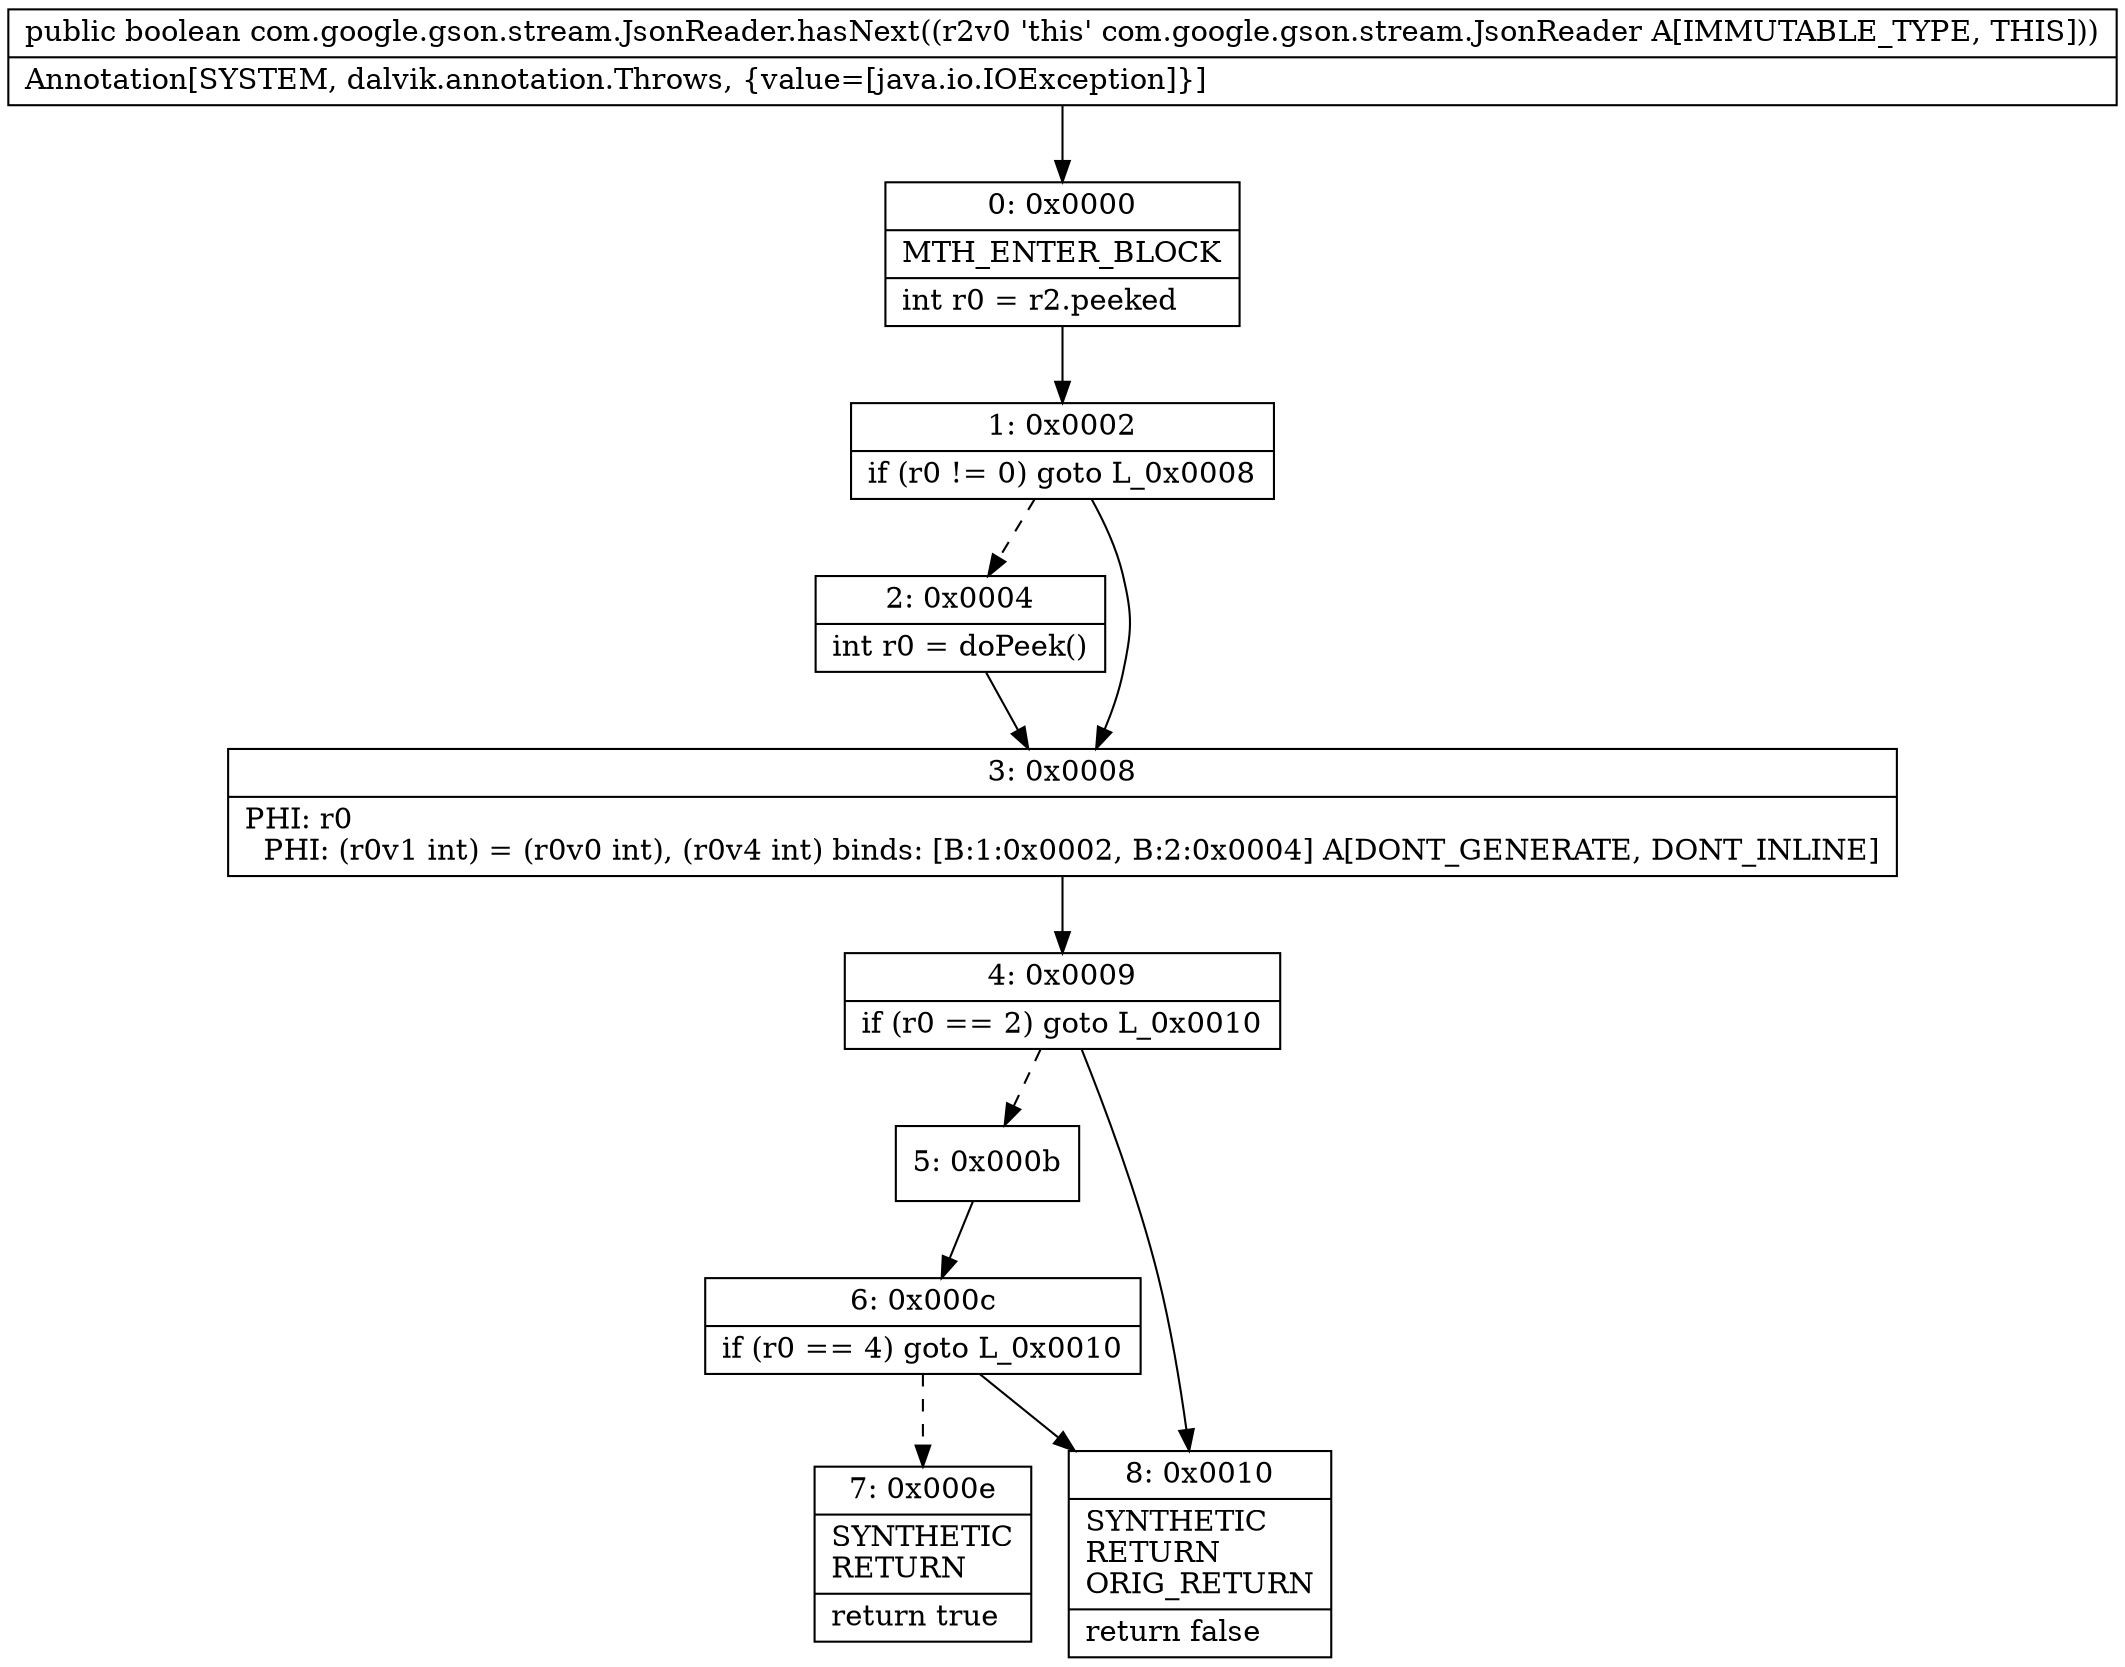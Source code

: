 digraph "CFG forcom.google.gson.stream.JsonReader.hasNext()Z" {
Node_0 [shape=record,label="{0\:\ 0x0000|MTH_ENTER_BLOCK\l|int r0 = r2.peeked\l}"];
Node_1 [shape=record,label="{1\:\ 0x0002|if (r0 != 0) goto L_0x0008\l}"];
Node_2 [shape=record,label="{2\:\ 0x0004|int r0 = doPeek()\l}"];
Node_3 [shape=record,label="{3\:\ 0x0008|PHI: r0 \l  PHI: (r0v1 int) = (r0v0 int), (r0v4 int) binds: [B:1:0x0002, B:2:0x0004] A[DONT_GENERATE, DONT_INLINE]\l}"];
Node_4 [shape=record,label="{4\:\ 0x0009|if (r0 == 2) goto L_0x0010\l}"];
Node_5 [shape=record,label="{5\:\ 0x000b}"];
Node_6 [shape=record,label="{6\:\ 0x000c|if (r0 == 4) goto L_0x0010\l}"];
Node_7 [shape=record,label="{7\:\ 0x000e|SYNTHETIC\lRETURN\l|return true\l}"];
Node_8 [shape=record,label="{8\:\ 0x0010|SYNTHETIC\lRETURN\lORIG_RETURN\l|return false\l}"];
MethodNode[shape=record,label="{public boolean com.google.gson.stream.JsonReader.hasNext((r2v0 'this' com.google.gson.stream.JsonReader A[IMMUTABLE_TYPE, THIS]))  | Annotation[SYSTEM, dalvik.annotation.Throws, \{value=[java.io.IOException]\}]\l}"];
MethodNode -> Node_0;
Node_0 -> Node_1;
Node_1 -> Node_2[style=dashed];
Node_1 -> Node_3;
Node_2 -> Node_3;
Node_3 -> Node_4;
Node_4 -> Node_5[style=dashed];
Node_4 -> Node_8;
Node_5 -> Node_6;
Node_6 -> Node_7[style=dashed];
Node_6 -> Node_8;
}

